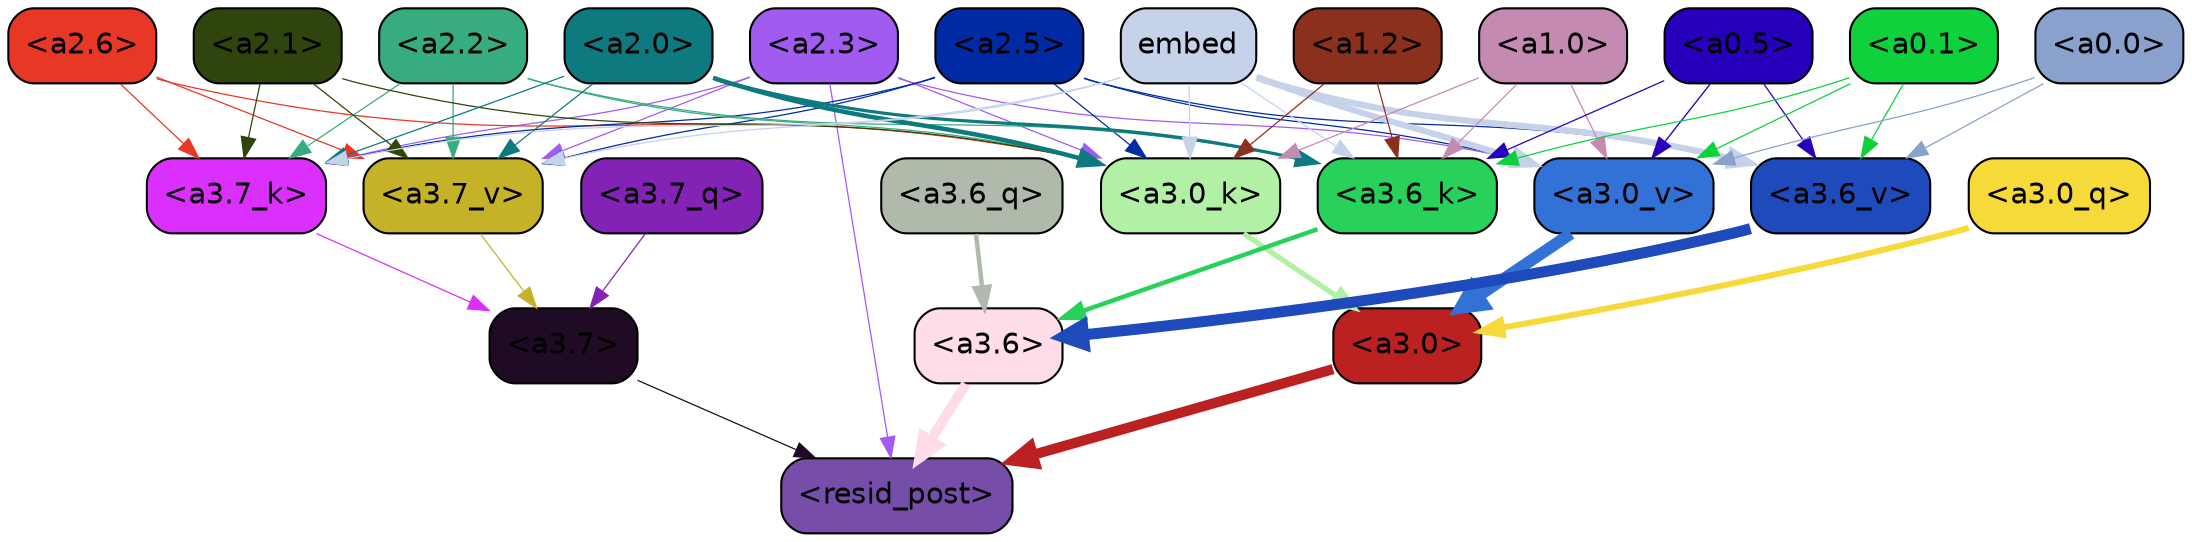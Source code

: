 strict digraph "" {
	graph [bgcolor=transparent,
		layout=dot,
		overlap=false,
		splines=true
	];
	"<a3.7>"	[color=black,
		fillcolor="#200b24",
		fontname=Helvetica,
		shape=box,
		style="filled, rounded"];
	"<resid_post>"	[color=black,
		fillcolor="#774daa",
		fontname=Helvetica,
		shape=box,
		style="filled, rounded"];
	"<a3.7>" -> "<resid_post>"	[color="#200b24",
		penwidth=0.6];
	"<a3.6>"	[color=black,
		fillcolor="#fedce8",
		fontname=Helvetica,
		shape=box,
		style="filled, rounded"];
	"<a3.6>" -> "<resid_post>"	[color="#fedce8",
		penwidth=4.753257989883423];
	"<a3.0>"	[color=black,
		fillcolor="#bc2122",
		fontname=Helvetica,
		shape=box,
		style="filled, rounded"];
	"<a3.0>" -> "<resid_post>"	[color="#bc2122",
		penwidth=4.90053927898407];
	"<a2.3>"	[color=black,
		fillcolor="#a25bf1",
		fontname=Helvetica,
		shape=box,
		style="filled, rounded"];
	"<a2.3>" -> "<resid_post>"	[color="#a25bf1",
		penwidth=0.6];
	"<a3.7_k>"	[color=black,
		fillcolor="#db30fd",
		fontname=Helvetica,
		shape=box,
		style="filled, rounded"];
	"<a2.3>" -> "<a3.7_k>"	[color="#a25bf1",
		penwidth=0.6];
	"<a3.0_k>"	[color=black,
		fillcolor="#b1f0a5",
		fontname=Helvetica,
		shape=box,
		style="filled, rounded"];
	"<a2.3>" -> "<a3.0_k>"	[color="#a25bf1",
		penwidth=0.6];
	"<a3.7_v>"	[color=black,
		fillcolor="#c6b229",
		fontname=Helvetica,
		shape=box,
		style="filled, rounded"];
	"<a2.3>" -> "<a3.7_v>"	[color="#a25bf1",
		penwidth=0.6];
	"<a3.0_v>"	[color=black,
		fillcolor="#3271d5",
		fontname=Helvetica,
		shape=box,
		style="filled, rounded"];
	"<a2.3>" -> "<a3.0_v>"	[color="#a25bf1",
		penwidth=0.6];
	"<a3.7_q>"	[color=black,
		fillcolor="#8323b6",
		fontname=Helvetica,
		shape=box,
		style="filled, rounded"];
	"<a3.7_q>" -> "<a3.7>"	[color="#8323b6",
		penwidth=0.6];
	"<a3.6_q>"	[color=black,
		fillcolor="#afbaaa",
		fontname=Helvetica,
		shape=box,
		style="filled, rounded"];
	"<a3.6_q>" -> "<a3.6>"	[color="#afbaaa",
		penwidth=2.160832464694977];
	"<a3.0_q>"	[color=black,
		fillcolor="#f5da3a",
		fontname=Helvetica,
		shape=box,
		style="filled, rounded"];
	"<a3.0_q>" -> "<a3.0>"	[color="#f5da3a",
		penwidth=2.870753765106201];
	"<a3.7_k>" -> "<a3.7>"	[color="#db30fd",
		penwidth=0.6];
	"<a3.6_k>"	[color=black,
		fillcolor="#27d15a",
		fontname=Helvetica,
		shape=box,
		style="filled, rounded"];
	"<a3.6_k>" -> "<a3.6>"	[color="#27d15a",
		penwidth=2.13908451795578];
	"<a3.0_k>" -> "<a3.0>"	[color="#b1f0a5",
		penwidth=2.520303964614868];
	"<a3.7_v>" -> "<a3.7>"	[color="#c6b229",
		penwidth=0.6];
	"<a3.6_v>"	[color=black,
		fillcolor="#1f4abc",
		fontname=Helvetica,
		shape=box,
		style="filled, rounded"];
	"<a3.6_v>" -> "<a3.6>"	[color="#1f4abc",
		penwidth=5.297133803367615];
	"<a3.0_v>" -> "<a3.0>"	[color="#3271d5",
		penwidth=5.680712580680847];
	"<a2.6>"	[color=black,
		fillcolor="#e63824",
		fontname=Helvetica,
		shape=box,
		style="filled, rounded"];
	"<a2.6>" -> "<a3.7_k>"	[color="#e63824",
		penwidth=0.6];
	"<a2.6>" -> "<a3.0_k>"	[color="#e63824",
		penwidth=0.6];
	"<a2.6>" -> "<a3.7_v>"	[color="#e63824",
		penwidth=0.6];
	"<a2.5>"	[color=black,
		fillcolor="#012ba5",
		fontname=Helvetica,
		shape=box,
		style="filled, rounded"];
	"<a2.5>" -> "<a3.7_k>"	[color="#012ba5",
		penwidth=0.6];
	"<a2.5>" -> "<a3.0_k>"	[color="#012ba5",
		penwidth=0.6];
	"<a2.5>" -> "<a3.7_v>"	[color="#012ba5",
		penwidth=0.6];
	"<a2.5>" -> "<a3.6_v>"	[color="#012ba5",
		penwidth=0.6];
	"<a2.5>" -> "<a3.0_v>"	[color="#012ba5",
		penwidth=0.6];
	"<a2.2>"	[color=black,
		fillcolor="#37ac7e",
		fontname=Helvetica,
		shape=box,
		style="filled, rounded"];
	"<a2.2>" -> "<a3.7_k>"	[color="#37ac7e",
		penwidth=0.6];
	"<a2.2>" -> "<a3.6_k>"	[color="#37ac7e",
		penwidth=0.6];
	"<a2.2>" -> "<a3.0_k>"	[color="#37ac7e",
		penwidth=0.6];
	"<a2.2>" -> "<a3.7_v>"	[color="#37ac7e",
		penwidth=0.6];
	"<a2.1>"	[color=black,
		fillcolor="#30440d",
		fontname=Helvetica,
		shape=box,
		style="filled, rounded"];
	"<a2.1>" -> "<a3.7_k>"	[color="#30440d",
		penwidth=0.6];
	"<a2.1>" -> "<a3.0_k>"	[color="#30440d",
		penwidth=0.6];
	"<a2.1>" -> "<a3.7_v>"	[color="#30440d",
		penwidth=0.6];
	"<a2.0>"	[color=black,
		fillcolor="#0e797e",
		fontname=Helvetica,
		shape=box,
		style="filled, rounded"];
	"<a2.0>" -> "<a3.7_k>"	[color="#0e797e",
		penwidth=0.6];
	"<a2.0>" -> "<a3.6_k>"	[color="#0e797e",
		penwidth=1.5348684191703796];
	"<a2.0>" -> "<a3.0_k>"	[color="#0e797e",
		penwidth=2.172017753124237];
	"<a2.0>" -> "<a3.7_v>"	[color="#0e797e",
		penwidth=0.6];
	embed	[color=black,
		fillcolor="#c5d2ea",
		fontname=Helvetica,
		shape=box,
		style="filled, rounded"];
	embed -> "<a3.7_k>"	[color="#c5d2ea",
		penwidth=0.6];
	embed -> "<a3.6_k>"	[color="#c5d2ea",
		penwidth=0.6];
	embed -> "<a3.0_k>"	[color="#c5d2ea",
		penwidth=0.6117386221885681];
	embed -> "<a3.7_v>"	[color="#c5d2ea",
		penwidth=0.6];
	embed -> "<a3.6_v>"	[color="#c5d2ea",
		penwidth=3.0186105966567993];
	embed -> "<a3.0_v>"	[color="#c5d2ea",
		penwidth=2.969020187854767];
	"<a1.2>"	[color=black,
		fillcolor="#8b301c",
		fontname=Helvetica,
		shape=box,
		style="filled, rounded"];
	"<a1.2>" -> "<a3.6_k>"	[color="#8b301c",
		penwidth=0.6];
	"<a1.2>" -> "<a3.0_k>"	[color="#8b301c",
		penwidth=0.6];
	"<a1.0>"	[color=black,
		fillcolor="#c58ab2",
		fontname=Helvetica,
		shape=box,
		style="filled, rounded"];
	"<a1.0>" -> "<a3.6_k>"	[color="#c58ab2",
		penwidth=0.6];
	"<a1.0>" -> "<a3.0_k>"	[color="#c58ab2",
		penwidth=0.6];
	"<a1.0>" -> "<a3.0_v>"	[color="#c58ab2",
		penwidth=0.6];
	"<a0.5>"	[color=black,
		fillcolor="#2600bb",
		fontname=Helvetica,
		shape=box,
		style="filled, rounded"];
	"<a0.5>" -> "<a3.6_k>"	[color="#2600bb",
		penwidth=0.6];
	"<a0.5>" -> "<a3.6_v>"	[color="#2600bb",
		penwidth=0.6];
	"<a0.5>" -> "<a3.0_v>"	[color="#2600bb",
		penwidth=0.6409564018249512];
	"<a0.1>"	[color=black,
		fillcolor="#0ed13b",
		fontname=Helvetica,
		shape=box,
		style="filled, rounded"];
	"<a0.1>" -> "<a3.6_k>"	[color="#0ed13b",
		penwidth=0.6];
	"<a0.1>" -> "<a3.6_v>"	[color="#0ed13b",
		penwidth=0.6];
	"<a0.1>" -> "<a3.0_v>"	[color="#0ed13b",
		penwidth=0.6];
	"<a0.0>"	[color=black,
		fillcolor="#89a1cc",
		fontname=Helvetica,
		shape=box,
		style="filled, rounded"];
	"<a0.0>" -> "<a3.6_v>"	[color="#89a1cc",
		penwidth=0.6];
	"<a0.0>" -> "<a3.0_v>"	[color="#89a1cc",
		penwidth=0.6];
}
